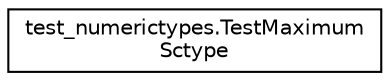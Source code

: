 digraph "Graphical Class Hierarchy"
{
 // LATEX_PDF_SIZE
  edge [fontname="Helvetica",fontsize="10",labelfontname="Helvetica",labelfontsize="10"];
  node [fontname="Helvetica",fontsize="10",shape=record];
  rankdir="LR";
  Node0 [label="test_numerictypes.TestMaximum\lSctype",height=0.2,width=0.4,color="black", fillcolor="white", style="filled",URL="$classtest__numerictypes_1_1TestMaximumSctype.html",tooltip=" "];
}
